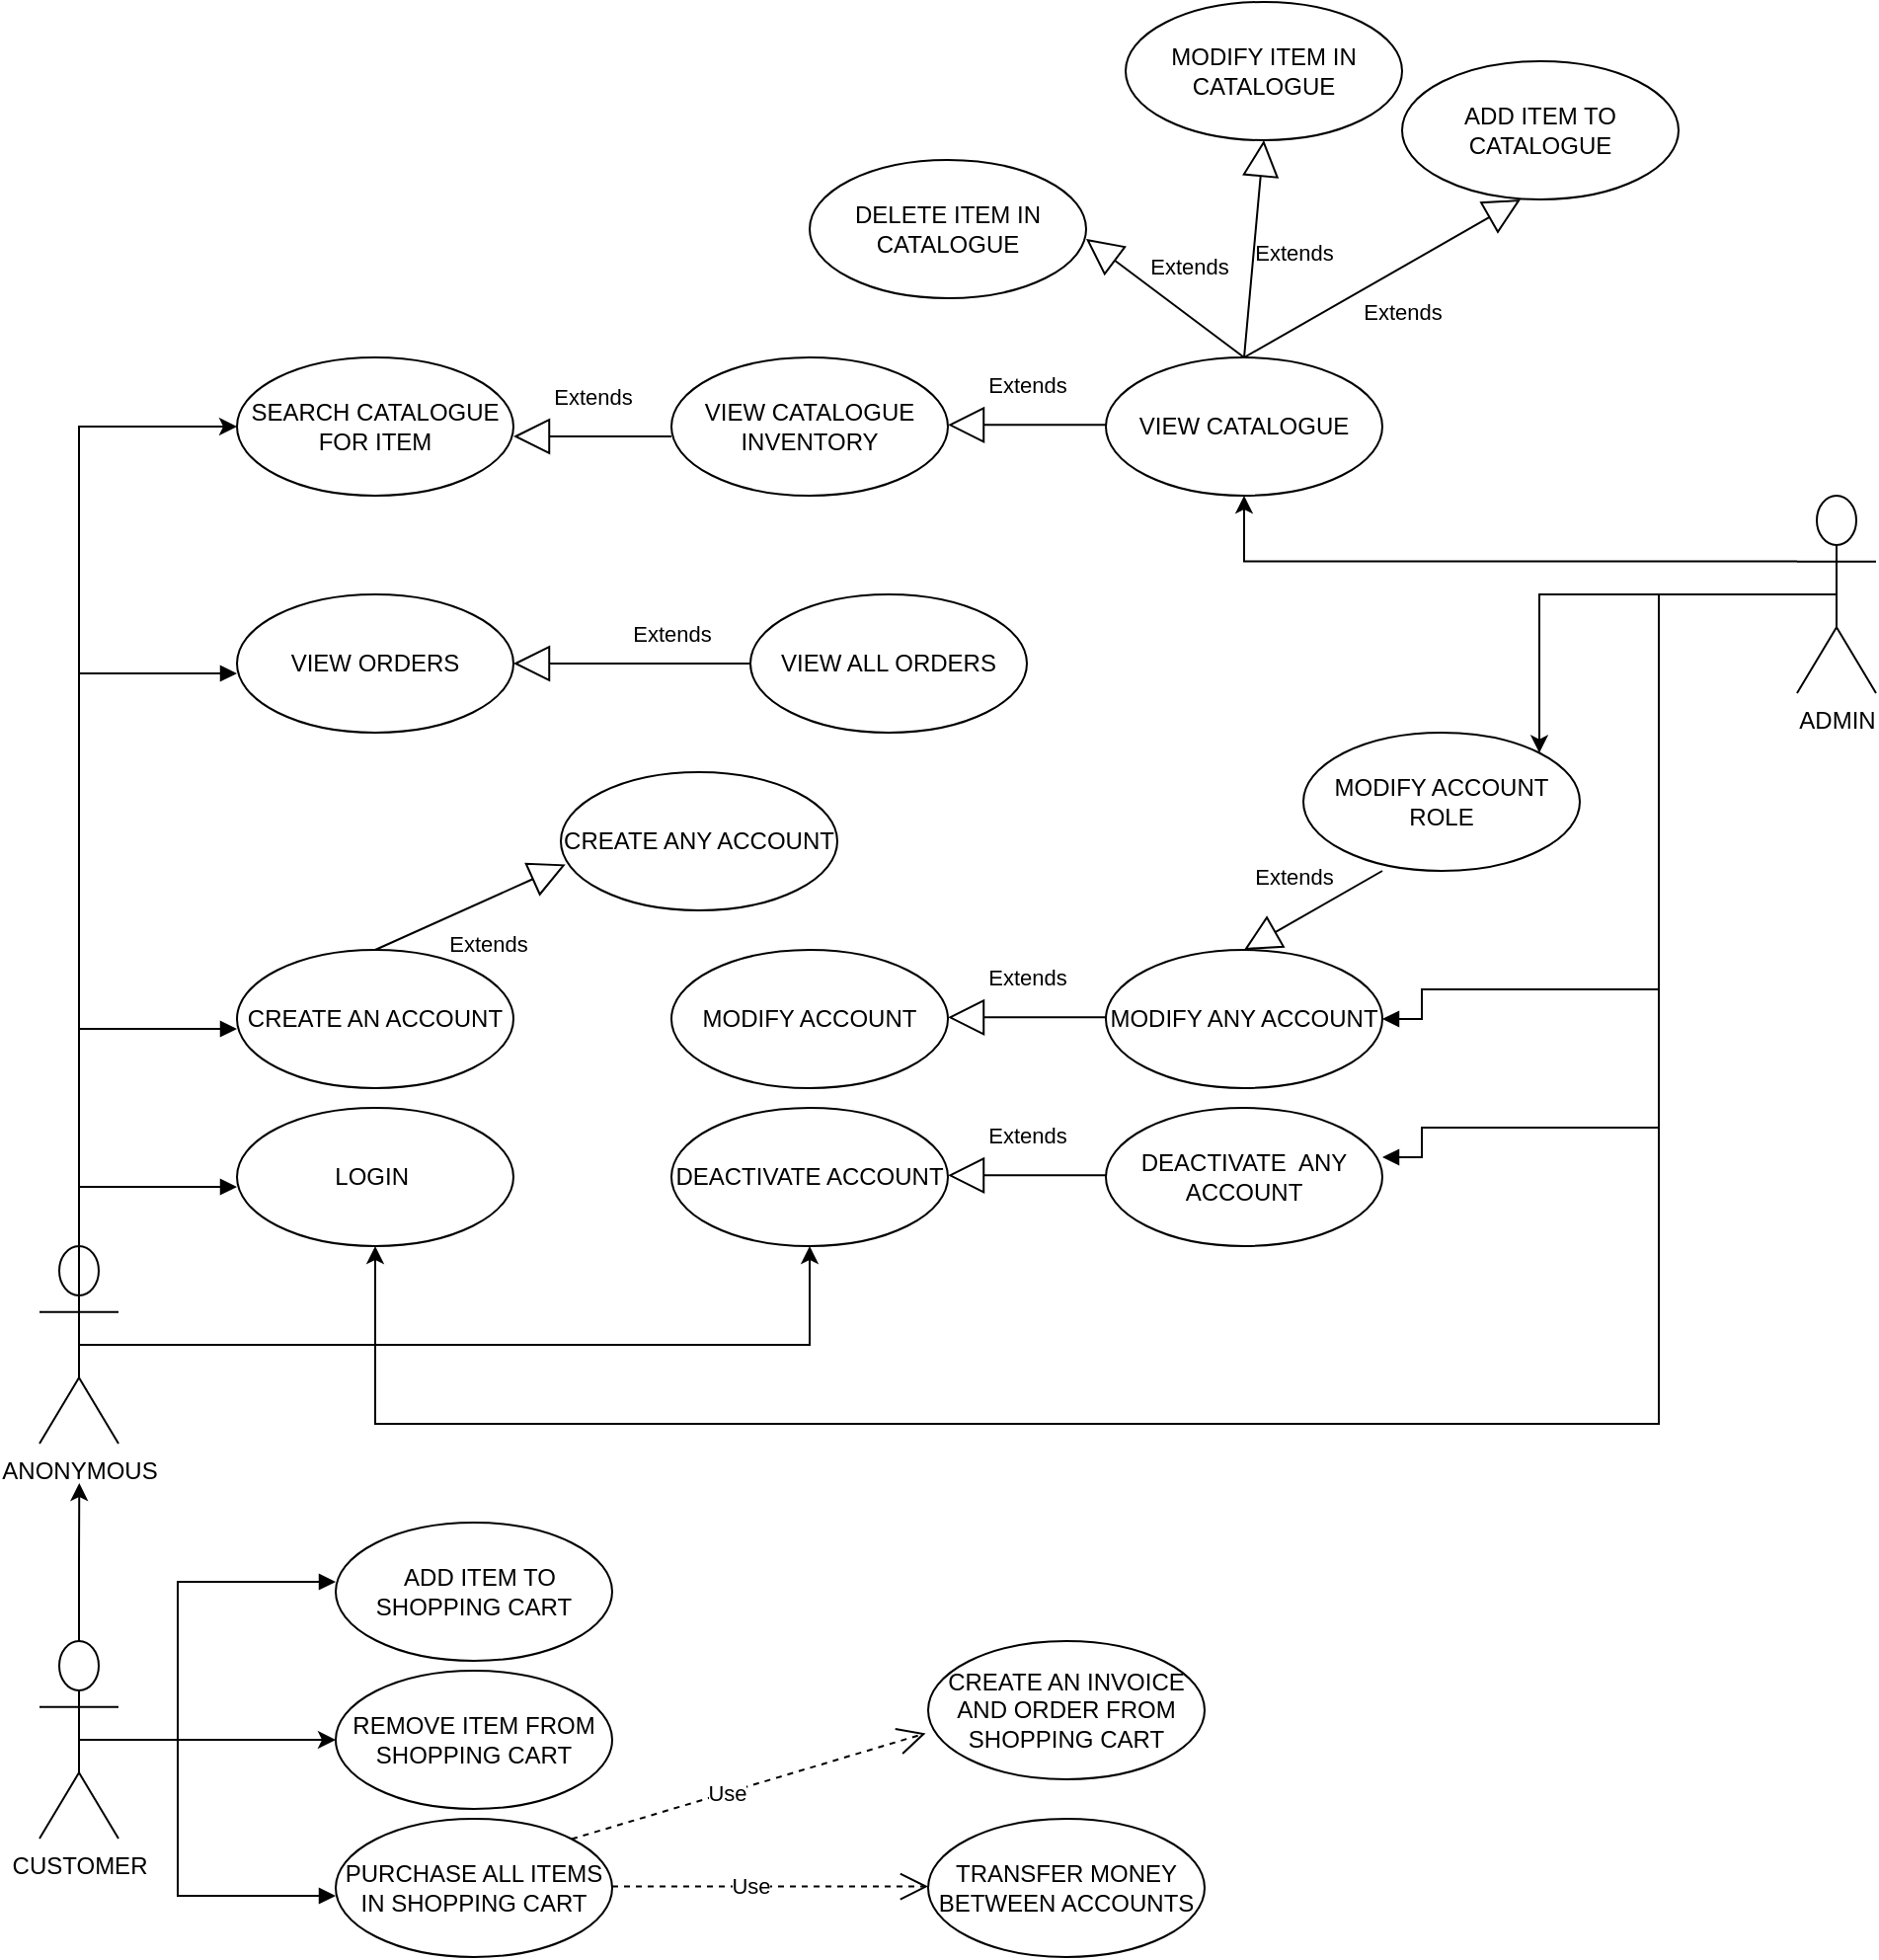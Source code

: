 <mxfile version="15.8.2" type="device"><diagram id="DjmnFoXpD9vRzxC4Zqr3" name="Page-1"><mxGraphModel dx="1117" dy="1375" grid="1" gridSize="10" guides="1" tooltips="1" connect="1" arrows="1" fold="1" page="1" pageScale="1" pageWidth="827" pageHeight="1169" math="0" shadow="0"><root><mxCell id="0"/><mxCell id="1" parent="0"/><mxCell id="TaOwZ6T8eMs4WhE8mqLw-36" style="edgeStyle=orthogonalEdgeStyle;rounded=0;orthogonalLoop=1;jettySize=auto;html=1;exitX=0.5;exitY=0;exitDx=0;exitDy=0;exitPerimeter=0;" edge="1" parent="1" source="TaOwZ6T8eMs4WhE8mqLw-1"><mxGeometry relative="1" as="geometry"><mxPoint x="100.143" y="880" as="targetPoint"/></mxGeometry></mxCell><mxCell id="TaOwZ6T8eMs4WhE8mqLw-37" style="edgeStyle=orthogonalEdgeStyle;rounded=0;orthogonalLoop=1;jettySize=auto;html=1;exitX=0.5;exitY=0.5;exitDx=0;exitDy=0;exitPerimeter=0;entryX=0;entryY=0.5;entryDx=0;entryDy=0;" edge="1" parent="1" source="TaOwZ6T8eMs4WhE8mqLw-1" target="TaOwZ6T8eMs4WhE8mqLw-15"><mxGeometry relative="1" as="geometry"><mxPoint x="220" y="1009.571" as="targetPoint"/></mxGeometry></mxCell><mxCell id="TaOwZ6T8eMs4WhE8mqLw-1" value="CUSTOMER" style="shape=umlActor;verticalLabelPosition=bottom;verticalAlign=top;html=1;outlineConnect=0;" vertex="1" parent="1"><mxGeometry x="80" y="960" width="40" height="100" as="geometry"/></mxCell><mxCell id="TaOwZ6T8eMs4WhE8mqLw-29" style="edgeStyle=orthogonalEdgeStyle;rounded=0;orthogonalLoop=1;jettySize=auto;html=1;exitX=0.5;exitY=0;exitDx=0;exitDy=0;exitPerimeter=0;entryX=0;entryY=0.5;entryDx=0;entryDy=0;" edge="1" parent="1" source="TaOwZ6T8eMs4WhE8mqLw-4" target="TaOwZ6T8eMs4WhE8mqLw-8"><mxGeometry relative="1" as="geometry"/></mxCell><mxCell id="TaOwZ6T8eMs4WhE8mqLw-47" style="edgeStyle=orthogonalEdgeStyle;rounded=0;orthogonalLoop=1;jettySize=auto;html=1;exitX=0.5;exitY=0.5;exitDx=0;exitDy=0;exitPerimeter=0;entryX=0.5;entryY=1;entryDx=0;entryDy=0;" edge="1" parent="1" source="TaOwZ6T8eMs4WhE8mqLw-4" target="TaOwZ6T8eMs4WhE8mqLw-18"><mxGeometry relative="1" as="geometry"/></mxCell><mxCell id="TaOwZ6T8eMs4WhE8mqLw-4" value="ANONYMOUS" style="shape=umlActor;verticalLabelPosition=bottom;verticalAlign=top;html=1;outlineConnect=0;" vertex="1" parent="1"><mxGeometry x="80" y="760" width="40" height="100" as="geometry"/></mxCell><mxCell id="TaOwZ6T8eMs4WhE8mqLw-8" value="SEARCH CATALOGUE FOR ITEM" style="ellipse;whiteSpace=wrap;html=1;" vertex="1" parent="1"><mxGeometry x="180" y="310" width="140" height="70" as="geometry"/></mxCell><mxCell id="TaOwZ6T8eMs4WhE8mqLw-11" value="CREATE AN ACCOUNT" style="ellipse;whiteSpace=wrap;html=1;" vertex="1" parent="1"><mxGeometry x="180" y="610" width="140" height="70" as="geometry"/></mxCell><mxCell id="TaOwZ6T8eMs4WhE8mqLw-13" value="&amp;nbsp; ADD ITEM TO SHOPPING CART" style="ellipse;whiteSpace=wrap;html=1;" vertex="1" parent="1"><mxGeometry x="230" y="900" width="140" height="70" as="geometry"/></mxCell><mxCell id="TaOwZ6T8eMs4WhE8mqLw-15" value="REMOVE ITEM FROM SHOPPING CART" style="ellipse;whiteSpace=wrap;html=1;" vertex="1" parent="1"><mxGeometry x="230" y="975" width="140" height="70" as="geometry"/></mxCell><mxCell id="TaOwZ6T8eMs4WhE8mqLw-16" value="PURCHASE ALL ITEMS IN SHOPPING CART" style="ellipse;whiteSpace=wrap;html=1;" vertex="1" parent="1"><mxGeometry x="230" y="1050" width="140" height="70" as="geometry"/></mxCell><mxCell id="TaOwZ6T8eMs4WhE8mqLw-17" value="LOGIN&amp;nbsp;" style="ellipse;whiteSpace=wrap;html=1;" vertex="1" parent="1"><mxGeometry x="180" y="690" width="140" height="70" as="geometry"/></mxCell><mxCell id="TaOwZ6T8eMs4WhE8mqLw-18" value="DEACTIVATE ACCOUNT" style="ellipse;whiteSpace=wrap;html=1;" vertex="1" parent="1"><mxGeometry x="400" y="690" width="140" height="70" as="geometry"/></mxCell><mxCell id="TaOwZ6T8eMs4WhE8mqLw-19" value="MODIFY ACCOUNT" style="ellipse;whiteSpace=wrap;html=1;" vertex="1" parent="1"><mxGeometry x="400" y="610" width="140" height="70" as="geometry"/></mxCell><mxCell id="TaOwZ6T8eMs4WhE8mqLw-20" value="Use" style="endArrow=open;endSize=12;dashed=1;html=1;rounded=0;" edge="1" parent="1"><mxGeometry x="-0.125" width="160" relative="1" as="geometry"><mxPoint x="370" y="1084.29" as="sourcePoint"/><mxPoint x="530" y="1084.29" as="targetPoint"/><mxPoint as="offset"/></mxGeometry></mxCell><mxCell id="TaOwZ6T8eMs4WhE8mqLw-21" value="TRANSFER MONEY BETWEEN ACCOUNTS" style="ellipse;whiteSpace=wrap;html=1;" vertex="1" parent="1"><mxGeometry x="530" y="1050" width="140" height="70" as="geometry"/></mxCell><mxCell id="TaOwZ6T8eMs4WhE8mqLw-22" value="VIEW ORDERS" style="ellipse;whiteSpace=wrap;html=1;" vertex="1" parent="1"><mxGeometry x="180" y="430" width="140" height="70" as="geometry"/></mxCell><mxCell id="TaOwZ6T8eMs4WhE8mqLw-23" value="CREATE AN INVOICE AND ORDER FROM SHOPPING CART" style="ellipse;whiteSpace=wrap;html=1;" vertex="1" parent="1"><mxGeometry x="530" y="960" width="140" height="70" as="geometry"/></mxCell><mxCell id="TaOwZ6T8eMs4WhE8mqLw-24" value="DEACTIVATE&amp;nbsp; ANY ACCOUNT" style="ellipse;whiteSpace=wrap;html=1;" vertex="1" parent="1"><mxGeometry x="620" y="690" width="140" height="70" as="geometry"/></mxCell><mxCell id="TaOwZ6T8eMs4WhE8mqLw-25" value="VIEW CATALOGUE" style="ellipse;whiteSpace=wrap;html=1;" vertex="1" parent="1"><mxGeometry x="620" y="310" width="140" height="70" as="geometry"/></mxCell><mxCell id="TaOwZ6T8eMs4WhE8mqLw-26" value="CREATE ANY ACCOUNT" style="ellipse;whiteSpace=wrap;html=1;" vertex="1" parent="1"><mxGeometry x="344" y="520" width="140" height="70" as="geometry"/></mxCell><mxCell id="TaOwZ6T8eMs4WhE8mqLw-27" value="VIEW ALL ORDERS" style="ellipse;whiteSpace=wrap;html=1;" vertex="1" parent="1"><mxGeometry x="440" y="430" width="140" height="70" as="geometry"/></mxCell><mxCell id="TaOwZ6T8eMs4WhE8mqLw-28" value="MODIFY ANY ACCOUNT" style="ellipse;whiteSpace=wrap;html=1;" vertex="1" parent="1"><mxGeometry x="620" y="610" width="140" height="70" as="geometry"/></mxCell><mxCell id="TaOwZ6T8eMs4WhE8mqLw-33" value="" style="endArrow=block;endFill=1;html=1;edgeStyle=orthogonalEdgeStyle;align=left;verticalAlign=top;rounded=0;" edge="1" parent="1"><mxGeometry x="-1" relative="1" as="geometry"><mxPoint x="100" y="790" as="sourcePoint"/><mxPoint x="180" y="730" as="targetPoint"/><Array as="points"><mxPoint x="150" y="730"/><mxPoint x="150" y="730"/></Array></mxGeometry></mxCell><mxCell id="TaOwZ6T8eMs4WhE8mqLw-35" value="" style="endArrow=block;endFill=1;html=1;edgeStyle=orthogonalEdgeStyle;align=left;verticalAlign=top;rounded=0;" edge="1" parent="1"><mxGeometry x="-1" relative="1" as="geometry"><mxPoint x="100" y="710" as="sourcePoint"/><mxPoint x="180" y="650" as="targetPoint"/><Array as="points"><mxPoint x="150" y="650"/><mxPoint x="150" y="650"/></Array></mxGeometry></mxCell><mxCell id="TaOwZ6T8eMs4WhE8mqLw-38" value="" style="endArrow=block;endFill=1;html=1;edgeStyle=orthogonalEdgeStyle;align=left;verticalAlign=top;rounded=0;" edge="1" parent="1"><mxGeometry x="-1" relative="1" as="geometry"><mxPoint x="150" y="1010" as="sourcePoint"/><mxPoint x="230" y="930" as="targetPoint"/><Array as="points"><mxPoint x="150" y="930"/></Array></mxGeometry></mxCell><mxCell id="TaOwZ6T8eMs4WhE8mqLw-39" value="" style="endArrow=block;endFill=1;html=1;edgeStyle=orthogonalEdgeStyle;align=left;verticalAlign=top;rounded=0;" edge="1" parent="1"><mxGeometry x="-1" relative="1" as="geometry"><mxPoint x="150" y="1010" as="sourcePoint"/><mxPoint x="230" y="1089" as="targetPoint"/><Array as="points"><mxPoint x="150" y="1089"/></Array></mxGeometry></mxCell><mxCell id="TaOwZ6T8eMs4WhE8mqLw-40" value="Use" style="endArrow=open;endSize=12;dashed=1;html=1;rounded=0;exitX=1;exitY=0;exitDx=0;exitDy=0;entryX=-0.009;entryY=0.667;entryDx=0;entryDy=0;entryPerimeter=0;" edge="1" parent="1" source="TaOwZ6T8eMs4WhE8mqLw-16" target="TaOwZ6T8eMs4WhE8mqLw-23"><mxGeometry x="-0.125" width="160" relative="1" as="geometry"><mxPoint x="380" y="1030" as="sourcePoint"/><mxPoint x="540" y="1030" as="targetPoint"/><mxPoint as="offset"/></mxGeometry></mxCell><mxCell id="TaOwZ6T8eMs4WhE8mqLw-63" style="edgeStyle=orthogonalEdgeStyle;rounded=0;orthogonalLoop=1;jettySize=auto;html=1;exitX=0;exitY=0.333;exitDx=0;exitDy=0;exitPerimeter=0;entryX=0.5;entryY=1;entryDx=0;entryDy=0;" edge="1" parent="1" source="TaOwZ6T8eMs4WhE8mqLw-42" target="TaOwZ6T8eMs4WhE8mqLw-25"><mxGeometry relative="1" as="geometry"/></mxCell><mxCell id="TaOwZ6T8eMs4WhE8mqLw-71" style="edgeStyle=orthogonalEdgeStyle;rounded=0;orthogonalLoop=1;jettySize=auto;html=1;exitX=0.5;exitY=0.5;exitDx=0;exitDy=0;exitPerimeter=0;entryX=1;entryY=0;entryDx=0;entryDy=0;" edge="1" parent="1" source="TaOwZ6T8eMs4WhE8mqLw-42" target="TaOwZ6T8eMs4WhE8mqLw-67"><mxGeometry relative="1" as="geometry"/></mxCell><mxCell id="TaOwZ6T8eMs4WhE8mqLw-42" value="ADMIN" style="shape=umlActor;verticalLabelPosition=bottom;verticalAlign=top;html=1;outlineConnect=0;" vertex="1" parent="1"><mxGeometry x="970" y="380" width="40" height="100" as="geometry"/></mxCell><mxCell id="TaOwZ6T8eMs4WhE8mqLw-43" value="" style="endArrow=block;endFill=1;html=1;edgeStyle=orthogonalEdgeStyle;align=left;verticalAlign=top;rounded=0;" edge="1" parent="1"><mxGeometry x="-1" relative="1" as="geometry"><mxPoint x="100" y="530" as="sourcePoint"/><mxPoint x="180" y="470" as="targetPoint"/><Array as="points"><mxPoint x="100" y="470"/></Array></mxGeometry></mxCell><mxCell id="TaOwZ6T8eMs4WhE8mqLw-44" value="Extends" style="endArrow=block;endSize=16;endFill=0;html=1;rounded=0;" edge="1" parent="1"><mxGeometry y="-20" width="160" relative="1" as="geometry"><mxPoint x="620" y="724.17" as="sourcePoint"/><mxPoint x="540" y="724.17" as="targetPoint"/><mxPoint as="offset"/></mxGeometry></mxCell><mxCell id="TaOwZ6T8eMs4WhE8mqLw-46" value="Extends" style="endArrow=block;endSize=16;endFill=0;html=1;rounded=0;" edge="1" parent="1"><mxGeometry y="-20" width="160" relative="1" as="geometry"><mxPoint x="620" y="644.17" as="sourcePoint"/><mxPoint x="540" y="644.17" as="targetPoint"/><mxPoint as="offset"/></mxGeometry></mxCell><mxCell id="TaOwZ6T8eMs4WhE8mqLw-48" value="Extends" style="endArrow=block;endSize=16;endFill=0;html=1;rounded=0;entryX=0.017;entryY=0.667;entryDx=0;entryDy=0;entryPerimeter=0;exitX=0.5;exitY=0;exitDx=0;exitDy=0;" edge="1" parent="1" source="TaOwZ6T8eMs4WhE8mqLw-11" target="TaOwZ6T8eMs4WhE8mqLw-26"><mxGeometry y="-20" width="160" relative="1" as="geometry"><mxPoint x="320.0" y="590.0" as="sourcePoint"/><mxPoint x="240" y="590.0" as="targetPoint"/><mxPoint as="offset"/></mxGeometry></mxCell><mxCell id="TaOwZ6T8eMs4WhE8mqLw-49" value="Extends" style="endArrow=block;endSize=16;endFill=0;html=1;rounded=0;exitX=0;exitY=0.5;exitDx=0;exitDy=0;entryX=1;entryY=0.5;entryDx=0;entryDy=0;" edge="1" parent="1" source="TaOwZ6T8eMs4WhE8mqLw-27" target="TaOwZ6T8eMs4WhE8mqLw-22"><mxGeometry x="-0.333" y="-15" width="160" relative="1" as="geometry"><mxPoint x="430" y="480" as="sourcePoint"/><mxPoint x="330" y="480.0" as="targetPoint"/><mxPoint as="offset"/></mxGeometry></mxCell><mxCell id="TaOwZ6T8eMs4WhE8mqLw-51" value="VIEW CATALOGUE INVENTORY" style="ellipse;whiteSpace=wrap;html=1;" vertex="1" parent="1"><mxGeometry x="400" y="310" width="140" height="70" as="geometry"/></mxCell><mxCell id="TaOwZ6T8eMs4WhE8mqLw-52" value="Extends" style="endArrow=block;endSize=16;endFill=0;html=1;rounded=0;" edge="1" parent="1"><mxGeometry y="-20" width="160" relative="1" as="geometry"><mxPoint x="620.0" y="344.17" as="sourcePoint"/><mxPoint x="540" y="344.17" as="targetPoint"/><mxPoint as="offset"/></mxGeometry></mxCell><mxCell id="TaOwZ6T8eMs4WhE8mqLw-53" value="Extends" style="endArrow=block;endSize=16;endFill=0;html=1;rounded=0;" edge="1" parent="1"><mxGeometry y="-20" width="160" relative="1" as="geometry"><mxPoint x="400.0" y="350.0" as="sourcePoint"/><mxPoint x="320" y="350.0" as="targetPoint"/><mxPoint as="offset"/></mxGeometry></mxCell><mxCell id="TaOwZ6T8eMs4WhE8mqLw-54" style="edgeStyle=orthogonalEdgeStyle;rounded=0;orthogonalLoop=1;jettySize=auto;html=1;entryX=0.5;entryY=1;entryDx=0;entryDy=0;exitX=0.5;exitY=0.5;exitDx=0;exitDy=0;exitPerimeter=0;" edge="1" parent="1" source="TaOwZ6T8eMs4WhE8mqLw-42" target="TaOwZ6T8eMs4WhE8mqLw-17"><mxGeometry relative="1" as="geometry"><mxPoint x="880" y="850" as="sourcePoint"/><mxPoint x="720" y="810" as="targetPoint"/><Array as="points"><mxPoint x="900" y="430"/><mxPoint x="900" y="850"/><mxPoint x="250" y="850"/></Array></mxGeometry></mxCell><mxCell id="TaOwZ6T8eMs4WhE8mqLw-55" value="ADD ITEM TO CATALOGUE" style="ellipse;whiteSpace=wrap;html=1;" vertex="1" parent="1"><mxGeometry x="770" y="160" width="140" height="70" as="geometry"/></mxCell><mxCell id="TaOwZ6T8eMs4WhE8mqLw-56" value="MODIFY ITEM IN CATALOGUE" style="ellipse;whiteSpace=wrap;html=1;" vertex="1" parent="1"><mxGeometry x="630" y="130" width="140" height="70" as="geometry"/></mxCell><mxCell id="TaOwZ6T8eMs4WhE8mqLw-57" value="DELETE ITEM IN CATALOGUE" style="ellipse;whiteSpace=wrap;html=1;" vertex="1" parent="1"><mxGeometry x="470" y="210" width="140" height="70" as="geometry"/></mxCell><mxCell id="TaOwZ6T8eMs4WhE8mqLw-58" value="Extends" style="endArrow=block;endSize=16;endFill=0;html=1;rounded=0;exitX=0.5;exitY=0;exitDx=0;exitDy=0;" edge="1" parent="1" source="TaOwZ6T8eMs4WhE8mqLw-25"><mxGeometry y="-20" width="160" relative="1" as="geometry"><mxPoint x="690.0" y="250.0" as="sourcePoint"/><mxPoint x="610" y="250.0" as="targetPoint"/><mxPoint as="offset"/></mxGeometry></mxCell><mxCell id="TaOwZ6T8eMs4WhE8mqLw-59" value="Extends" style="endArrow=block;endSize=16;endFill=0;html=1;rounded=0;entryX=0.5;entryY=1;entryDx=0;entryDy=0;exitX=0.5;exitY=0;exitDx=0;exitDy=0;" edge="1" parent="1" source="TaOwZ6T8eMs4WhE8mqLw-25" target="TaOwZ6T8eMs4WhE8mqLw-56"><mxGeometry y="-20" width="160" relative="1" as="geometry"><mxPoint x="770.0" y="240.0" as="sourcePoint"/><mxPoint x="690" y="240.0" as="targetPoint"/><mxPoint as="offset"/></mxGeometry></mxCell><mxCell id="TaOwZ6T8eMs4WhE8mqLw-60" value="Extends" style="endArrow=block;endSize=16;endFill=0;html=1;rounded=0;exitX=0.5;exitY=0;exitDx=0;exitDy=0;" edge="1" parent="1" source="TaOwZ6T8eMs4WhE8mqLw-25"><mxGeometry y="-20" width="160" relative="1" as="geometry"><mxPoint x="860.0" y="230.0" as="sourcePoint"/><mxPoint x="830" y="230" as="targetPoint"/><mxPoint as="offset"/></mxGeometry></mxCell><mxCell id="TaOwZ6T8eMs4WhE8mqLw-66" value="" style="endArrow=block;endFill=1;html=1;edgeStyle=orthogonalEdgeStyle;align=left;verticalAlign=top;rounded=0;entryX=1;entryY=0.5;entryDx=0;entryDy=0;" edge="1" parent="1"><mxGeometry x="-1" relative="1" as="geometry"><mxPoint x="900.0" y="710" as="sourcePoint"/><mxPoint x="760.0" y="715" as="targetPoint"/><Array as="points"><mxPoint x="900" y="700"/><mxPoint x="780" y="700"/><mxPoint x="780" y="715"/></Array></mxGeometry></mxCell><mxCell id="TaOwZ6T8eMs4WhE8mqLw-67" value="MODIFY ACCOUNT ROLE" style="ellipse;whiteSpace=wrap;html=1;" vertex="1" parent="1"><mxGeometry x="720" y="500" width="140" height="70" as="geometry"/></mxCell><mxCell id="TaOwZ6T8eMs4WhE8mqLw-68" value="" style="endArrow=block;endFill=1;html=1;edgeStyle=orthogonalEdgeStyle;align=left;verticalAlign=top;rounded=0;entryX=1;entryY=0.5;entryDx=0;entryDy=0;" edge="1" parent="1"><mxGeometry x="-1" relative="1" as="geometry"><mxPoint x="900.0" y="640" as="sourcePoint"/><mxPoint x="760.0" y="645" as="targetPoint"/><Array as="points"><mxPoint x="900" y="630"/><mxPoint x="780" y="630"/><mxPoint x="780" y="645"/></Array></mxGeometry></mxCell><mxCell id="TaOwZ6T8eMs4WhE8mqLw-69" value="Extends" style="endArrow=block;endSize=16;endFill=0;html=1;rounded=0;entryX=0.5;entryY=0;entryDx=0;entryDy=0;" edge="1" parent="1" target="TaOwZ6T8eMs4WhE8mqLw-28"><mxGeometry y="-20" width="160" relative="1" as="geometry"><mxPoint x="760.0" y="570.0" as="sourcePoint"/><mxPoint x="680" y="570.0" as="targetPoint"/><mxPoint as="offset"/></mxGeometry></mxCell></root></mxGraphModel></diagram></mxfile>